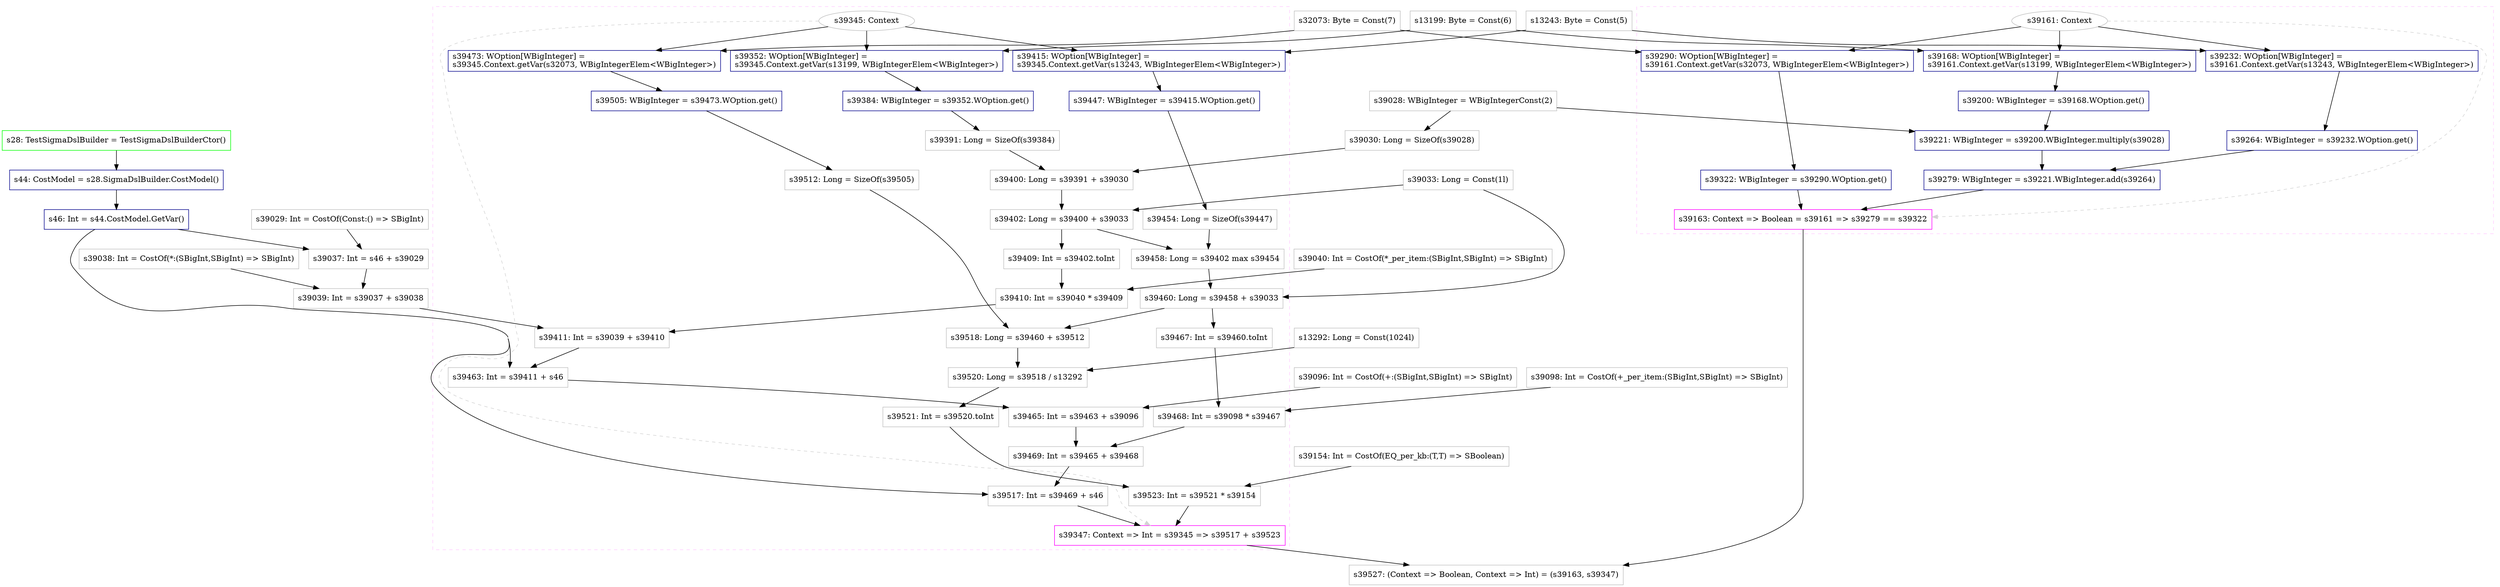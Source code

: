 digraph "Arith2" {
concentrate=true
node [style=filled, fillcolor=orangered]

"s13199" [
label="s13199: Byte = Const(6)"
shape=box, color=gray, tooltip="s13199:Byte", style=filled, fillcolor=white
]
"s32073" [
label="s32073: Byte = Const(7)"
shape=box, color=gray, tooltip="s32073:Byte", style=filled, fillcolor=white
]
"s13243" [
label="s13243: Byte = Const(5)"
shape=box, color=gray, tooltip="s13243:Byte", style=filled, fillcolor=white
]
"s39028" [
label="s39028: WBigInteger = WBigIntegerConst(2)"
shape=box, color=gray, tooltip="s39028:WBigInteger", style=filled, fillcolor=white
]
subgraph cluster_s39163 {
style=dashed; color="#FFCCFF"
"s39161" [
label="s39161: Context"
shape=oval, color=gray, tooltip="s39161:Context", style=filled, fillcolor=white
]
"s39163" [
label="s39163: Context => Boolean = s39161 => s39279 == s39322"
shape=box, color=magenta, tooltip="s39163:Context => Boolean", style=filled, fillcolor=white
]
{rank=source; s39161}
"s39168" [
label="s39168: WOption[WBigInteger] =\ls39161.Context.getVar(s13199, WBigIntegerElem<WBigInteger>)\l"
shape=box, color=darkblue, tooltip="s39168:WOption[WBigInteger]", style=filled, fillcolor=white
]
"s39200" [
label="s39200: WBigInteger = s39168.WOption.get()"
shape=box, color=darkblue, tooltip="s39200:WBigInteger", style=filled, fillcolor=white
]
"s39221" [
label="s39221: WBigInteger = s39200.WBigInteger.multiply(s39028)"
shape=box, color=darkblue, tooltip="s39221:WBigInteger", style=filled, fillcolor=white
]
"s39232" [
label="s39232: WOption[WBigInteger] =\ls39161.Context.getVar(s13243, WBigIntegerElem<WBigInteger>)\l"
shape=box, color=darkblue, tooltip="s39232:WOption[WBigInteger]", style=filled, fillcolor=white
]
"s39264" [
label="s39264: WBigInteger = s39232.WOption.get()"
shape=box, color=darkblue, tooltip="s39264:WBigInteger", style=filled, fillcolor=white
]
"s39279" [
label="s39279: WBigInteger = s39221.WBigInteger.add(s39264)"
shape=box, color=darkblue, tooltip="s39279:WBigInteger", style=filled, fillcolor=white
]
"s39290" [
label="s39290: WOption[WBigInteger] =\ls39161.Context.getVar(s32073, WBigIntegerElem<WBigInteger>)\l"
shape=box, color=darkblue, tooltip="s39290:WOption[WBigInteger]", style=filled, fillcolor=white
]
"s39322" [
label="s39322: WBigInteger = s39290.WOption.get()"
shape=box, color=darkblue, tooltip="s39322:WBigInteger", style=filled, fillcolor=white
]
{rank=sink; s39163}
}
"s39098" [
label="s39098: Int = CostOf(+_per_item:(SBigInt,SBigInt) => SBigInt)"
shape=box, color=gray, tooltip="s39098:Int", style=filled, fillcolor=white
]
"s28" [
label="s28: TestSigmaDslBuilder = TestSigmaDslBuilderCtor()"
shape=box, color=green, tooltip="s28:TestSigmaDslBuilder", style=filled, fillcolor=white
]
"s44" [
label="s44: CostModel = s28.SigmaDslBuilder.CostModel()"
shape=box, color=darkblue, tooltip="s44:CostModel", style=filled, fillcolor=white
]
"s46" [
label="s46: Int = s44.CostModel.GetVar()"
shape=box, color=darkblue, tooltip="s46:Int", style=filled, fillcolor=white
]
"s39154" [
label="s39154: Int = CostOf(EQ_per_kb:(T,T) => SBoolean)"
shape=box, color=gray, tooltip="s39154:Int", style=filled, fillcolor=white
]
"s39030" [
label="s39030: Long = SizeOf(s39028)"
shape=box, color=gray, tooltip="s39030:Long", style=filled, fillcolor=white
]
"s39033" [
label="s39033: Long = Const(1l)"
shape=box, color=gray, tooltip="s39033:Long", style=filled, fillcolor=white
]
"s39040" [
label="s39040: Int = CostOf(*_per_item:(SBigInt,SBigInt) => SBigInt)"
shape=box, color=gray, tooltip="s39040:Int", style=filled, fillcolor=white
]
"s13292" [
label="s13292: Long = Const(1024l)"
shape=box, color=gray, tooltip="s13292:Long", style=filled, fillcolor=white
]
"s39096" [
label="s39096: Int = CostOf(+:(SBigInt,SBigInt) => SBigInt)"
shape=box, color=gray, tooltip="s39096:Int", style=filled, fillcolor=white
]
"s39029" [
label="s39029: Int = CostOf(Const:() => SBigInt)"
shape=box, color=gray, tooltip="s39029:Int", style=filled, fillcolor=white
]
"s39037" [
label="s39037: Int = s46 + s39029"
shape=box, color=gray, tooltip="s39037:Int", style=filled, fillcolor=white
]
"s39038" [
label="s39038: Int = CostOf(*:(SBigInt,SBigInt) => SBigInt)"
shape=box, color=gray, tooltip="s39038:Int", style=filled, fillcolor=white
]
"s39039" [
label="s39039: Int = s39037 + s39038"
shape=box, color=gray, tooltip="s39039:Int", style=filled, fillcolor=white
]
subgraph cluster_s39347 {
style=dashed; color="#FFCCFF"
"s39345" [
label="s39345: Context"
shape=oval, color=gray, tooltip="s39345:Context", style=filled, fillcolor=white
]
"s39347" [
label="s39347: Context => Int = s39345 => s39517 + s39523"
shape=box, color=magenta, tooltip="s39347:Context => Int", style=filled, fillcolor=white
]
{rank=source; s39345}
"s39352" [
label="s39352: WOption[WBigInteger] =\ls39345.Context.getVar(s13199, WBigIntegerElem<WBigInteger>)\l"
shape=box, color=darkblue, tooltip="s39352:WOption[WBigInteger]", style=filled, fillcolor=white
]
"s39384" [
label="s39384: WBigInteger = s39352.WOption.get()"
shape=box, color=darkblue, tooltip="s39384:WBigInteger", style=filled, fillcolor=white
]
"s39391" [
label="s39391: Long = SizeOf(s39384)"
shape=box, color=gray, tooltip="s39391:Long", style=filled, fillcolor=white
]
"s39400" [
label="s39400: Long = s39391 + s39030"
shape=box, color=gray, tooltip="s39400:Long", style=filled, fillcolor=white
]
"s39402" [
label="s39402: Long = s39400 + s39033"
shape=box, color=gray, tooltip="s39402:Long", style=filled, fillcolor=white
]
"s39409" [
label="s39409: Int = s39402.toInt"
shape=box, color=gray, tooltip="s39409:Int", style=filled, fillcolor=white
]
"s39410" [
label="s39410: Int = s39040 * s39409"
shape=box, color=gray, tooltip="s39410:Int", style=filled, fillcolor=white
]
"s39411" [
label="s39411: Int = s39039 + s39410"
shape=box, color=gray, tooltip="s39411:Int", style=filled, fillcolor=white
]
"s39463" [
label="s39463: Int = s39411 + s46"
shape=box, color=gray, tooltip="s39463:Int", style=filled, fillcolor=white
]
"s39465" [
label="s39465: Int = s39463 + s39096"
shape=box, color=gray, tooltip="s39465:Int", style=filled, fillcolor=white
]
"s39415" [
label="s39415: WOption[WBigInteger] =\ls39345.Context.getVar(s13243, WBigIntegerElem<WBigInteger>)\l"
shape=box, color=darkblue, tooltip="s39415:WOption[WBigInteger]", style=filled, fillcolor=white
]
"s39447" [
label="s39447: WBigInteger = s39415.WOption.get()"
shape=box, color=darkblue, tooltip="s39447:WBigInteger", style=filled, fillcolor=white
]
"s39454" [
label="s39454: Long = SizeOf(s39447)"
shape=box, color=gray, tooltip="s39454:Long", style=filled, fillcolor=white
]
"s39458" [
label="s39458: Long = s39402 max s39454"
shape=box, color=gray, tooltip="s39458:Long", style=filled, fillcolor=white
]
"s39460" [
label="s39460: Long = s39458 + s39033"
shape=box, color=gray, tooltip="s39460:Long", style=filled, fillcolor=white
]
"s39467" [
label="s39467: Int = s39460.toInt"
shape=box, color=gray, tooltip="s39467:Int", style=filled, fillcolor=white
]
"s39468" [
label="s39468: Int = s39098 * s39467"
shape=box, color=gray, tooltip="s39468:Int", style=filled, fillcolor=white
]
"s39469" [
label="s39469: Int = s39465 + s39468"
shape=box, color=gray, tooltip="s39469:Int", style=filled, fillcolor=white
]
"s39517" [
label="s39517: Int = s39469 + s46"
shape=box, color=gray, tooltip="s39517:Int", style=filled, fillcolor=white
]
"s39473" [
label="s39473: WOption[WBigInteger] =\ls39345.Context.getVar(s32073, WBigIntegerElem<WBigInteger>)\l"
shape=box, color=darkblue, tooltip="s39473:WOption[WBigInteger]", style=filled, fillcolor=white
]
"s39505" [
label="s39505: WBigInteger = s39473.WOption.get()"
shape=box, color=darkblue, tooltip="s39505:WBigInteger", style=filled, fillcolor=white
]
"s39512" [
label="s39512: Long = SizeOf(s39505)"
shape=box, color=gray, tooltip="s39512:Long", style=filled, fillcolor=white
]
"s39518" [
label="s39518: Long = s39460 + s39512"
shape=box, color=gray, tooltip="s39518:Long", style=filled, fillcolor=white
]
"s39520" [
label="s39520: Long = s39518 / s13292"
shape=box, color=gray, tooltip="s39520:Long", style=filled, fillcolor=white
]
"s39521" [
label="s39521: Int = s39520.toInt"
shape=box, color=gray, tooltip="s39521:Int", style=filled, fillcolor=white
]
"s39523" [
label="s39523: Int = s39521 * s39154"
shape=box, color=gray, tooltip="s39523:Int", style=filled, fillcolor=white
]
{rank=sink; s39347}
}
"s39527" [
label="s39527: (Context => Boolean, Context => Int) = (s39163, s39347)"
shape=box, color=gray, tooltip="s39527:(Context => Boolean, Context => Int)", style=filled, fillcolor=white
]
"s39473" -> "s39505" [style=solid]
"s39402" -> "s39409" [style=solid]
"s44" -> "s46" [style=solid]
"s39460" -> "s39467" [style=solid]
"s39098" -> "s39468" [style=solid]
"s39467" -> "s39468" [style=solid]
"s39221" -> "s39279" [style=solid]
"s39264" -> "s39279" [style=solid]
"s39200" -> "s39221" [style=solid]
"s39028" -> "s39221" [style=solid]
"s39520" -> "s39521" [style=solid]
"s39028" -> "s39030" [style=solid]
"s39391" -> "s39400" [style=solid]
"s39030" -> "s39400" [style=solid]
"s46" -> "s39037" [style=solid]
"s39029" -> "s39037" [style=solid]
"s39345" -> "s39352" [style=solid]
"s13199" -> "s39352" [style=solid]
"s39460" -> "s39518" [style=solid]
"s39512" -> "s39518" [style=solid]
"s39411" -> "s39463" [style=solid]
"s46" -> "s39463" [style=solid]
"s39290" -> "s39322" [style=solid]
"s39402" -> "s39458" [style=solid]
"s39454" -> "s39458" [style=solid]
"s39161" -> "s39290" [style=solid]
"s32073" -> "s39290" [style=solid]
"s28" -> "s44" [style=solid]
"s39463" -> "s39465" [style=solid]
"s39096" -> "s39465" [style=solid]
"s39400" -> "s39402" [style=solid]
"s39033" -> "s39402" [style=solid]
"s39447" -> "s39454" [style=solid]
"s39345" -> "s39347" [style=dashed, color=lightgray, weight=0]
"s39517" -> "s39347" [style=solid]
"s39523" -> "s39347" [style=solid]
"s39505" -> "s39512" [style=solid]
"s39345" -> "s39415" [style=solid]
"s13243" -> "s39415" [style=solid]
"s39163" -> "s39527" [style=solid]
"s39347" -> "s39527" [style=solid]
"s39352" -> "s39384" [style=solid]
"s39521" -> "s39523" [style=solid]
"s39154" -> "s39523" [style=solid]
"s39039" -> "s39411" [style=solid]
"s39410" -> "s39411" [style=solid]
"s39415" -> "s39447" [style=solid]
"s39465" -> "s39469" [style=solid]
"s39468" -> "s39469" [style=solid]
"s39384" -> "s39391" [style=solid]
"s39469" -> "s39517" [style=solid]
"s46" -> "s39517" [style=solid]
"s39168" -> "s39200" [style=solid]
"s39161" -> "s39232" [style=solid]
"s13243" -> "s39232" [style=solid]
"s39232" -> "s39264" [style=solid]
"s39458" -> "s39460" [style=solid]
"s39033" -> "s39460" [style=solid]
"s39345" -> "s39473" [style=solid]
"s32073" -> "s39473" [style=solid]
"s39161" -> "s39168" [style=solid]
"s13199" -> "s39168" [style=solid]
"s39161" -> "s39163" [style=dashed, color=lightgray, weight=0]
"s39279" -> "s39163" [style=solid]
"s39322" -> "s39163" [style=solid]
"s39037" -> "s39039" [style=solid]
"s39038" -> "s39039" [style=solid]
"s39040" -> "s39410" [style=solid]
"s39409" -> "s39410" [style=solid]
"s39518" -> "s39520" [style=solid]
"s13292" -> "s39520" [style=solid]
}
